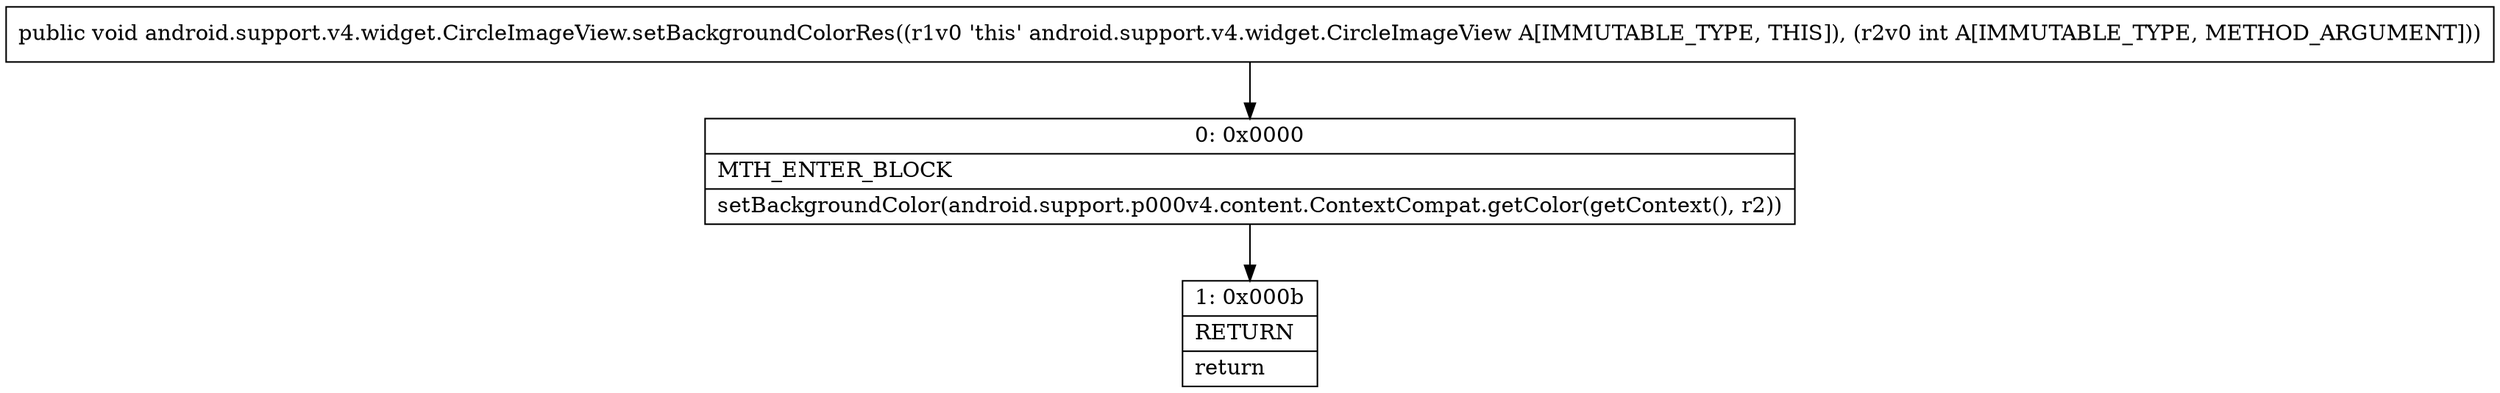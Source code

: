 digraph "CFG forandroid.support.v4.widget.CircleImageView.setBackgroundColorRes(I)V" {
Node_0 [shape=record,label="{0\:\ 0x0000|MTH_ENTER_BLOCK\l|setBackgroundColor(android.support.p000v4.content.ContextCompat.getColor(getContext(), r2))\l}"];
Node_1 [shape=record,label="{1\:\ 0x000b|RETURN\l|return\l}"];
MethodNode[shape=record,label="{public void android.support.v4.widget.CircleImageView.setBackgroundColorRes((r1v0 'this' android.support.v4.widget.CircleImageView A[IMMUTABLE_TYPE, THIS]), (r2v0 int A[IMMUTABLE_TYPE, METHOD_ARGUMENT])) }"];
MethodNode -> Node_0;
Node_0 -> Node_1;
}

